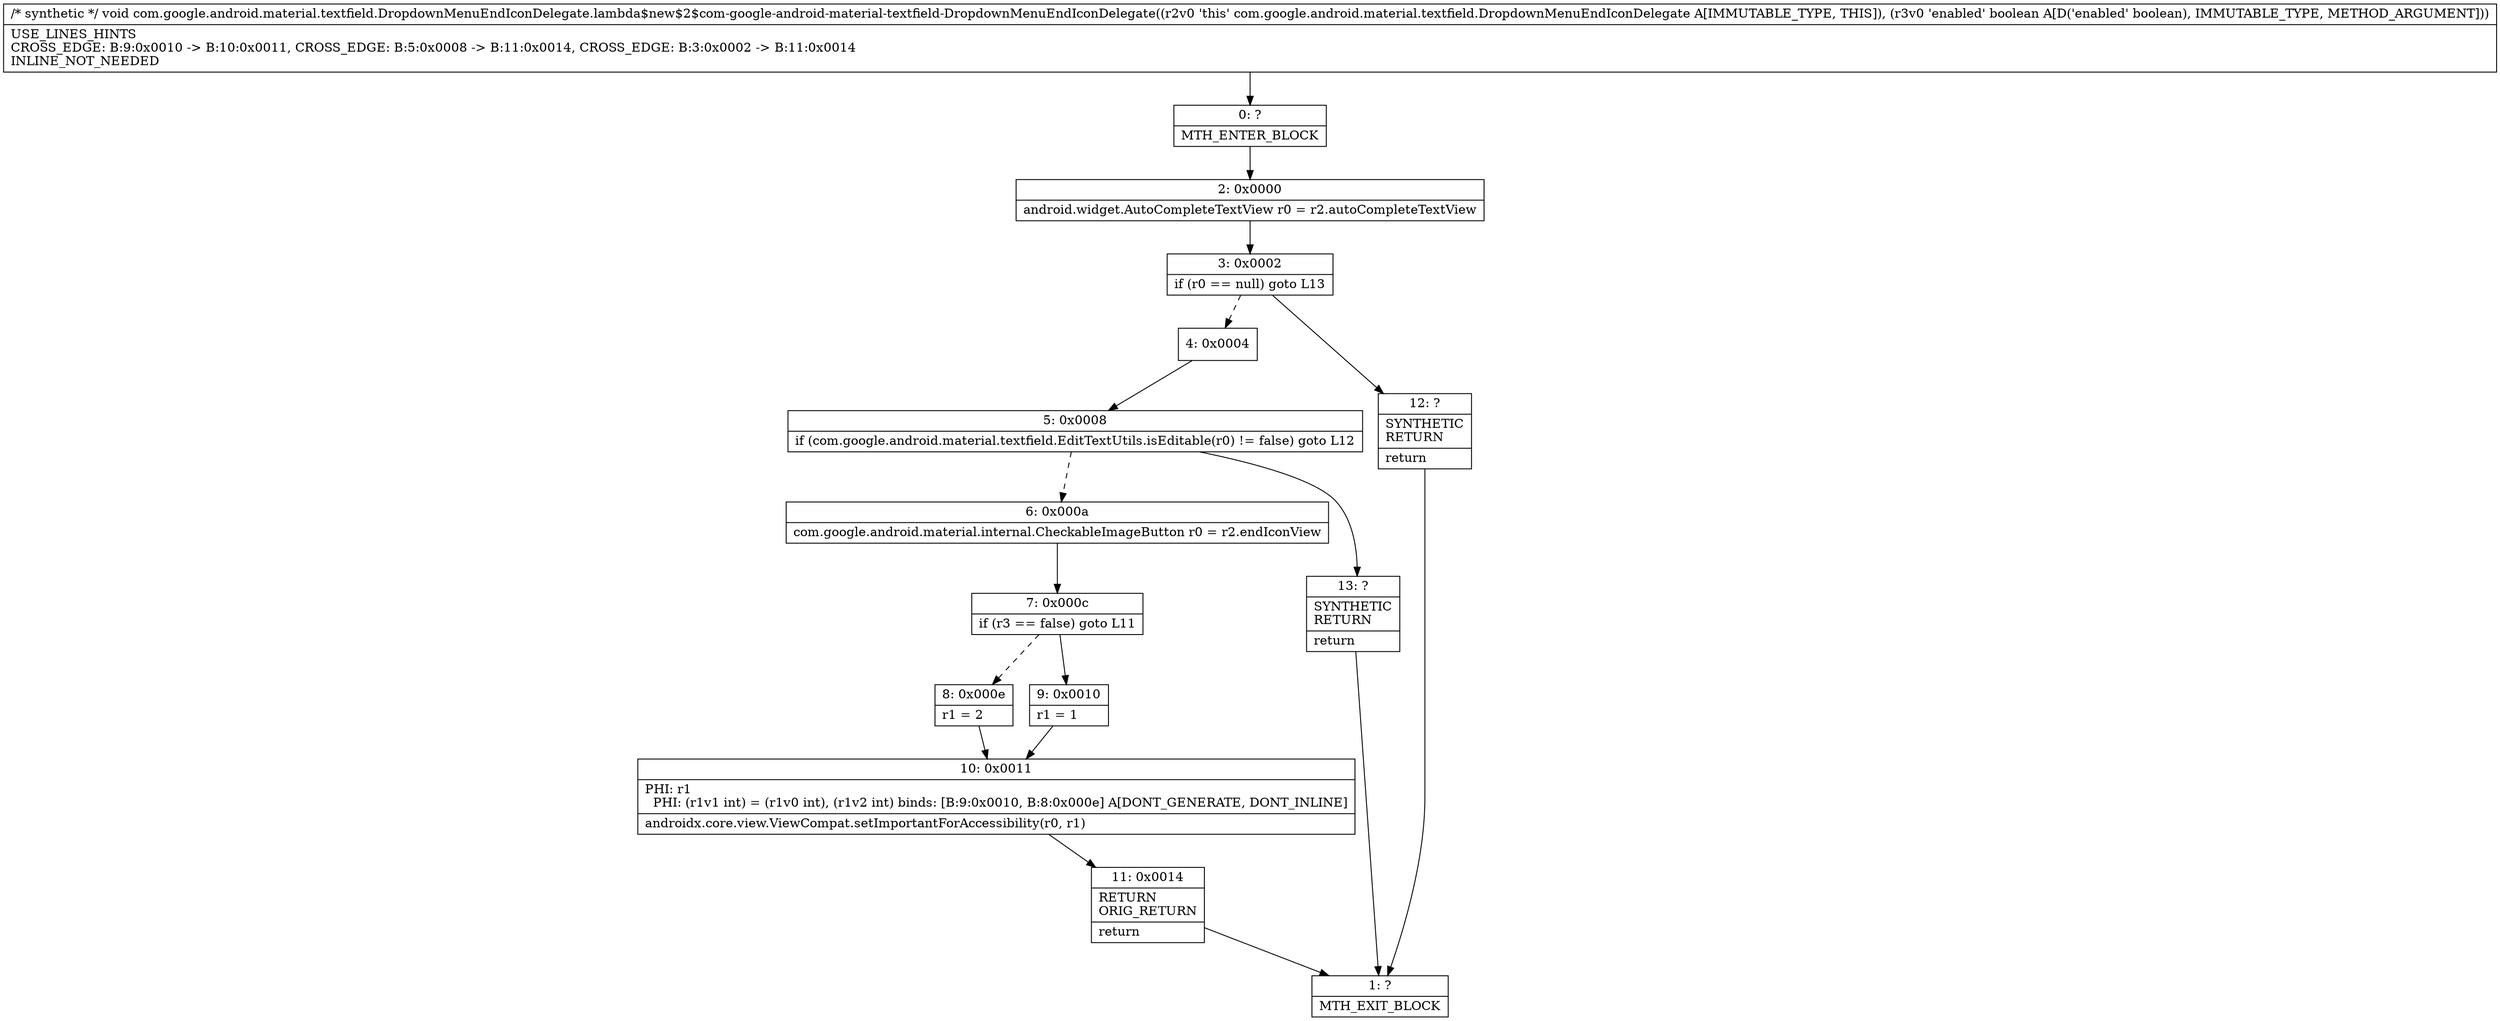 digraph "CFG forcom.google.android.material.textfield.DropdownMenuEndIconDelegate.lambda$new$2$com\-google\-android\-material\-textfield\-DropdownMenuEndIconDelegate(Z)V" {
Node_0 [shape=record,label="{0\:\ ?|MTH_ENTER_BLOCK\l}"];
Node_2 [shape=record,label="{2\:\ 0x0000|android.widget.AutoCompleteTextView r0 = r2.autoCompleteTextView\l}"];
Node_3 [shape=record,label="{3\:\ 0x0002|if (r0 == null) goto L13\l}"];
Node_4 [shape=record,label="{4\:\ 0x0004}"];
Node_5 [shape=record,label="{5\:\ 0x0008|if (com.google.android.material.textfield.EditTextUtils.isEditable(r0) != false) goto L12\l}"];
Node_6 [shape=record,label="{6\:\ 0x000a|com.google.android.material.internal.CheckableImageButton r0 = r2.endIconView\l}"];
Node_7 [shape=record,label="{7\:\ 0x000c|if (r3 == false) goto L11\l}"];
Node_8 [shape=record,label="{8\:\ 0x000e|r1 = 2\l}"];
Node_10 [shape=record,label="{10\:\ 0x0011|PHI: r1 \l  PHI: (r1v1 int) = (r1v0 int), (r1v2 int) binds: [B:9:0x0010, B:8:0x000e] A[DONT_GENERATE, DONT_INLINE]\l|androidx.core.view.ViewCompat.setImportantForAccessibility(r0, r1)\l}"];
Node_11 [shape=record,label="{11\:\ 0x0014|RETURN\lORIG_RETURN\l|return\l}"];
Node_1 [shape=record,label="{1\:\ ?|MTH_EXIT_BLOCK\l}"];
Node_9 [shape=record,label="{9\:\ 0x0010|r1 = 1\l}"];
Node_13 [shape=record,label="{13\:\ ?|SYNTHETIC\lRETURN\l|return\l}"];
Node_12 [shape=record,label="{12\:\ ?|SYNTHETIC\lRETURN\l|return\l}"];
MethodNode[shape=record,label="{\/* synthetic *\/ void com.google.android.material.textfield.DropdownMenuEndIconDelegate.lambda$new$2$com\-google\-android\-material\-textfield\-DropdownMenuEndIconDelegate((r2v0 'this' com.google.android.material.textfield.DropdownMenuEndIconDelegate A[IMMUTABLE_TYPE, THIS]), (r3v0 'enabled' boolean A[D('enabled' boolean), IMMUTABLE_TYPE, METHOD_ARGUMENT]))  | USE_LINES_HINTS\lCROSS_EDGE: B:9:0x0010 \-\> B:10:0x0011, CROSS_EDGE: B:5:0x0008 \-\> B:11:0x0014, CROSS_EDGE: B:3:0x0002 \-\> B:11:0x0014\lINLINE_NOT_NEEDED\l}"];
MethodNode -> Node_0;Node_0 -> Node_2;
Node_2 -> Node_3;
Node_3 -> Node_4[style=dashed];
Node_3 -> Node_12;
Node_4 -> Node_5;
Node_5 -> Node_6[style=dashed];
Node_5 -> Node_13;
Node_6 -> Node_7;
Node_7 -> Node_8[style=dashed];
Node_7 -> Node_9;
Node_8 -> Node_10;
Node_10 -> Node_11;
Node_11 -> Node_1;
Node_9 -> Node_10;
Node_13 -> Node_1;
Node_12 -> Node_1;
}

